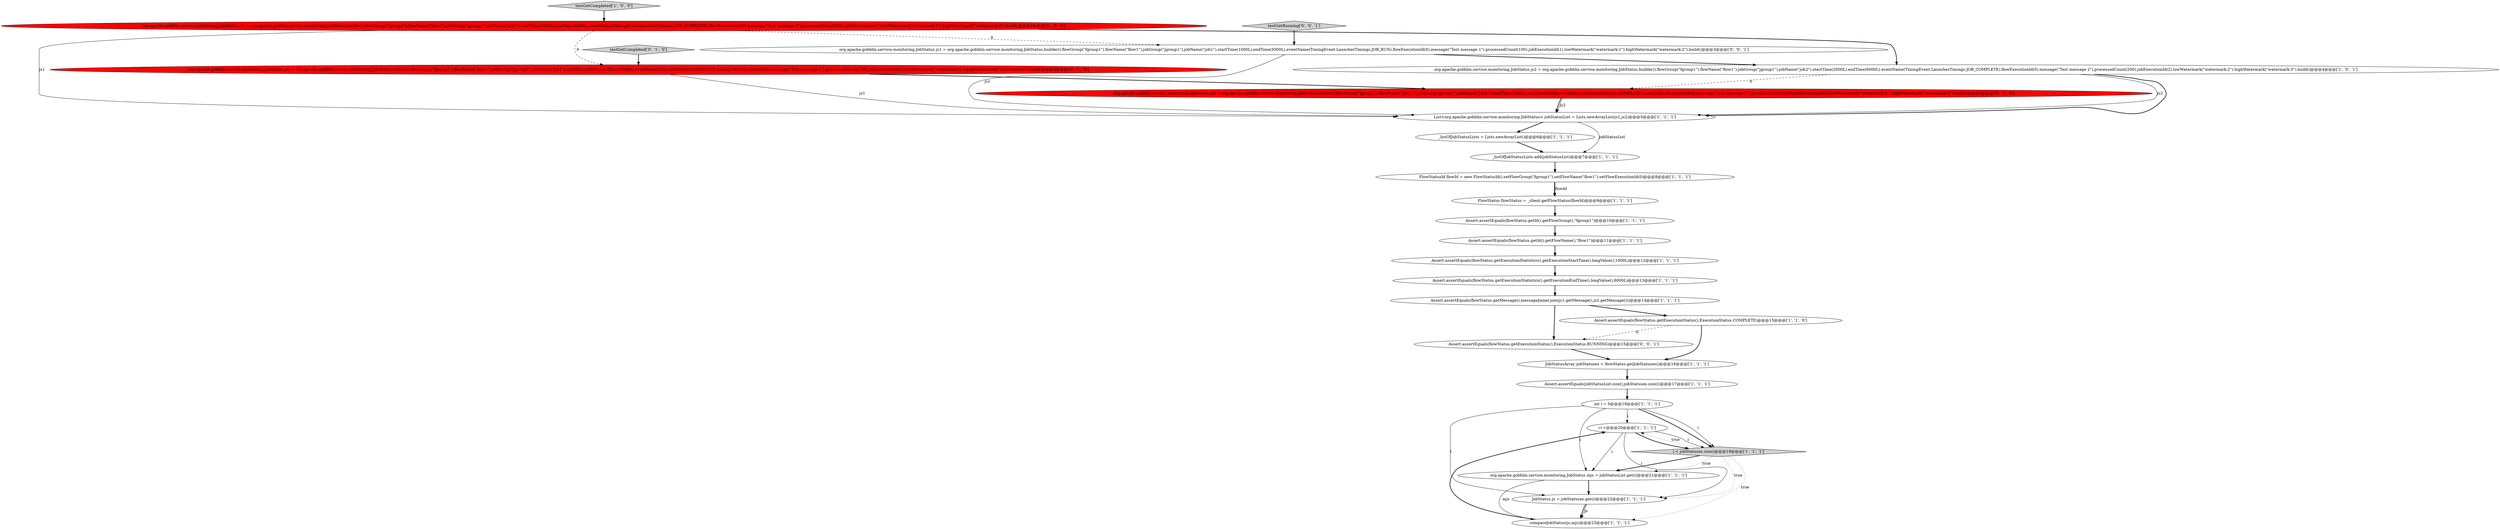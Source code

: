 digraph {
20 [style = filled, label = "i++@@@20@@@['1', '1', '1']", fillcolor = white, shape = ellipse image = "AAA0AAABBB1BBB"];
25 [style = filled, label = "testGetRunning['0', '0', '1']", fillcolor = lightgray, shape = diamond image = "AAA0AAABBB3BBB"];
22 [style = filled, label = "org.apache.gobblin.service.monitoring.JobStatus js1 = org.apache.gobblin.service.monitoring.JobStatus.builder().flowGroup(\"fgroup1\").flowName(\"flow1\").jobGroup(\"jgroup1\").jobName(\"job1\").startTime(1000L).endTime(5000L).eventName(ExecutionStatus.COMPLETE.name()).flowExecutionId(0).message(\"Test message 1\").processedCount(100).jobExecutionId(1).lowWatermark(\"watermark:1\").highWatermark(\"watermark:2\").build()@@@3@@@['0', '1', '0']", fillcolor = red, shape = ellipse image = "AAA1AAABBB2BBB"];
5 [style = filled, label = "JobStatus js = jobStatuses.get(i)@@@22@@@['1', '1', '1']", fillcolor = white, shape = ellipse image = "AAA0AAABBB1BBB"];
13 [style = filled, label = "testGetCompleted['1', '0', '0']", fillcolor = lightgray, shape = diamond image = "AAA0AAABBB1BBB"];
10 [style = filled, label = "org.apache.gobblin.service.monitoring.JobStatus mjs = jobStatusList.get(i)@@@21@@@['1', '1', '1']", fillcolor = white, shape = ellipse image = "AAA0AAABBB1BBB"];
17 [style = filled, label = "FlowStatus flowStatus = _client.getFlowStatus(flowId)@@@9@@@['1', '1', '1']", fillcolor = white, shape = ellipse image = "AAA0AAABBB1BBB"];
18 [style = filled, label = "i < jobStatuses.size()@@@19@@@['1', '1', '1']", fillcolor = lightgray, shape = diamond image = "AAA0AAABBB1BBB"];
9 [style = filled, label = "compareJobStatus(js,mjs)@@@23@@@['1', '1', '1']", fillcolor = white, shape = ellipse image = "AAA0AAABBB1BBB"];
12 [style = filled, label = "org.apache.gobblin.service.monitoring.JobStatus js1 = org.apache.gobblin.service.monitoring.JobStatus.builder().flowGroup(\"fgroup1\").flowName(\"flow1\").jobGroup(\"jgroup1\").jobName(\"job1\").startTime(1000L).endTime(5000L).eventName(TimingEvent.LauncherTimings.JOB_COMPLETE).flowExecutionId(0).message(\"Test message 1\").processedCount(100).jobExecutionId(1).lowWatermark(\"watermark:1\").highWatermark(\"watermark:2\").build()@@@3@@@['1', '0', '0']", fillcolor = red, shape = ellipse image = "AAA1AAABBB1BBB"];
1 [style = filled, label = "_listOfJobStatusLists = Lists.newArrayList()@@@6@@@['1', '1', '1']", fillcolor = white, shape = ellipse image = "AAA0AAABBB1BBB"];
0 [style = filled, label = "Assert.assertEquals(flowStatus.getExecutionStatistics().getExecutionStartTime().longValue(),1000L)@@@12@@@['1', '1', '1']", fillcolor = white, shape = ellipse image = "AAA0AAABBB1BBB"];
26 [style = filled, label = "Assert.assertEquals(flowStatus.getExecutionStatus(),ExecutionStatus.RUNNING)@@@15@@@['0', '0', '1']", fillcolor = white, shape = ellipse image = "AAA0AAABBB3BBB"];
14 [style = filled, label = "FlowStatusId flowId = new FlowStatusId().setFlowGroup(\"fgroup1\").setFlowName(\"flow1\").setFlowExecutionId(0)@@@8@@@['1', '1', '1']", fillcolor = white, shape = ellipse image = "AAA0AAABBB1BBB"];
2 [style = filled, label = "int i = 0@@@18@@@['1', '1', '1']", fillcolor = white, shape = ellipse image = "AAA0AAABBB1BBB"];
23 [style = filled, label = "org.apache.gobblin.service.monitoring.JobStatus js2 = org.apache.gobblin.service.monitoring.JobStatus.builder().flowGroup(\"fgroup1\").flowName(\"flow1\").jobGroup(\"jgroup1\").jobName(\"job2\").startTime(2000L).endTime(6000L).eventName(ExecutionStatus.COMPLETE.name()).flowExecutionId(0).message(\"Test message 2\").processedCount(200).jobExecutionId(2).lowWatermark(\"watermark:2\").highWatermark(\"watermark:3\").build()@@@4@@@['0', '1', '0']", fillcolor = red, shape = ellipse image = "AAA1AAABBB2BBB"];
7 [style = filled, label = "_listOfJobStatusLists.add(jobStatusList)@@@7@@@['1', '1', '1']", fillcolor = white, shape = ellipse image = "AAA0AAABBB1BBB"];
15 [style = filled, label = "Assert.assertEquals(flowStatus.getExecutionStatistics().getExecutionEndTime().longValue(),6000L)@@@13@@@['1', '1', '1']", fillcolor = white, shape = ellipse image = "AAA0AAABBB1BBB"];
8 [style = filled, label = "Assert.assertEquals(flowStatus.getId().getFlowName(),\"flow1\")@@@11@@@['1', '1', '1']", fillcolor = white, shape = ellipse image = "AAA0AAABBB1BBB"];
24 [style = filled, label = "testGetCompleted['0', '1', '0']", fillcolor = lightgray, shape = diamond image = "AAA0AAABBB2BBB"];
19 [style = filled, label = "Assert.assertEquals(flowStatus.getExecutionStatus(),ExecutionStatus.COMPLETE)@@@15@@@['1', '1', '0']", fillcolor = white, shape = ellipse image = "AAA0AAABBB1BBB"];
4 [style = filled, label = "Assert.assertEquals(flowStatus.getId().getFlowGroup(),\"fgroup1\")@@@10@@@['1', '1', '1']", fillcolor = white, shape = ellipse image = "AAA0AAABBB1BBB"];
16 [style = filled, label = "Assert.assertEquals(jobStatusList.size(),jobStatuses.size())@@@17@@@['1', '1', '1']", fillcolor = white, shape = ellipse image = "AAA0AAABBB1BBB"];
27 [style = filled, label = "org.apache.gobblin.service.monitoring.JobStatus js1 = org.apache.gobblin.service.monitoring.JobStatus.builder().flowGroup(\"fgroup1\").flowName(\"flow1\").jobGroup(\"jgroup1\").jobName(\"job1\").startTime(1000L).endTime(5000L).eventName(TimingEvent.LauncherTimings.JOB_RUN).flowExecutionId(0).message(\"Test message 1\").processedCount(100).jobExecutionId(1).lowWatermark(\"watermark:1\").highWatermark(\"watermark:2\").build()@@@3@@@['0', '0', '1']", fillcolor = white, shape = ellipse image = "AAA0AAABBB3BBB"];
21 [style = filled, label = "List<org.apache.gobblin.service.monitoring.JobStatus> jobStatusList = Lists.newArrayList(js1,js2)@@@5@@@['1', '1', '1']", fillcolor = white, shape = ellipse image = "AAA0AAABBB1BBB"];
3 [style = filled, label = "org.apache.gobblin.service.monitoring.JobStatus js2 = org.apache.gobblin.service.monitoring.JobStatus.builder().flowGroup(\"fgroup1\").flowName(\"flow1\").jobGroup(\"jgroup1\").jobName(\"job2\").startTime(2000L).endTime(6000L).eventName(TimingEvent.LauncherTimings.JOB_COMPLETE).flowExecutionId(0).message(\"Test message 2\").processedCount(200).jobExecutionId(2).lowWatermark(\"watermark:2\").highWatermark(\"watermark:3\").build()@@@4@@@['1', '0', '1']", fillcolor = white, shape = ellipse image = "AAA0AAABBB1BBB"];
6 [style = filled, label = "JobStatusArray jobStatuses = flowStatus.getJobStatuses()@@@16@@@['1', '1', '1']", fillcolor = white, shape = ellipse image = "AAA0AAABBB1BBB"];
11 [style = filled, label = "Assert.assertEquals(flowStatus.getMessage(),messageJoiner.join(js1.getMessage(),js2.getMessage()))@@@14@@@['1', '1', '1']", fillcolor = white, shape = ellipse image = "AAA0AAABBB1BBB"];
21->7 [style = solid, label="jobStatusList"];
20->5 [style = solid, label="i"];
27->21 [style = solid, label="js1"];
5->9 [style = bold, label=""];
20->10 [style = solid, label="i"];
27->3 [style = bold, label=""];
23->21 [style = solid, label="js2"];
2->18 [style = bold, label=""];
14->17 [style = bold, label=""];
9->20 [style = bold, label=""];
10->9 [style = solid, label="mjs"];
18->20 [style = dotted, label="true"];
2->10 [style = solid, label="i"];
11->19 [style = bold, label=""];
16->2 [style = bold, label=""];
19->6 [style = bold, label=""];
24->22 [style = bold, label=""];
26->6 [style = bold, label=""];
1->7 [style = bold, label=""];
22->23 [style = bold, label=""];
2->18 [style = solid, label="i"];
0->15 [style = bold, label=""];
2->20 [style = solid, label="i"];
7->14 [style = bold, label=""];
20->18 [style = solid, label="i"];
8->0 [style = bold, label=""];
20->18 [style = bold, label=""];
25->27 [style = bold, label=""];
3->21 [style = solid, label="js2"];
18->10 [style = dotted, label="true"];
3->23 [style = dashed, label="0"];
13->12 [style = bold, label=""];
10->5 [style = bold, label=""];
15->11 [style = bold, label=""];
18->10 [style = bold, label=""];
23->21 [style = bold, label=""];
19->26 [style = dashed, label="0"];
6->16 [style = bold, label=""];
22->21 [style = solid, label="js1"];
21->1 [style = bold, label=""];
18->9 [style = dotted, label="true"];
12->22 [style = dashed, label="0"];
12->27 [style = dashed, label="0"];
4->8 [style = bold, label=""];
3->21 [style = bold, label=""];
18->5 [style = dotted, label="true"];
12->3 [style = bold, label=""];
12->21 [style = solid, label="js1"];
5->9 [style = solid, label="js"];
14->17 [style = solid, label="flowId"];
2->5 [style = solid, label="i"];
17->4 [style = bold, label=""];
11->26 [style = bold, label=""];
}

